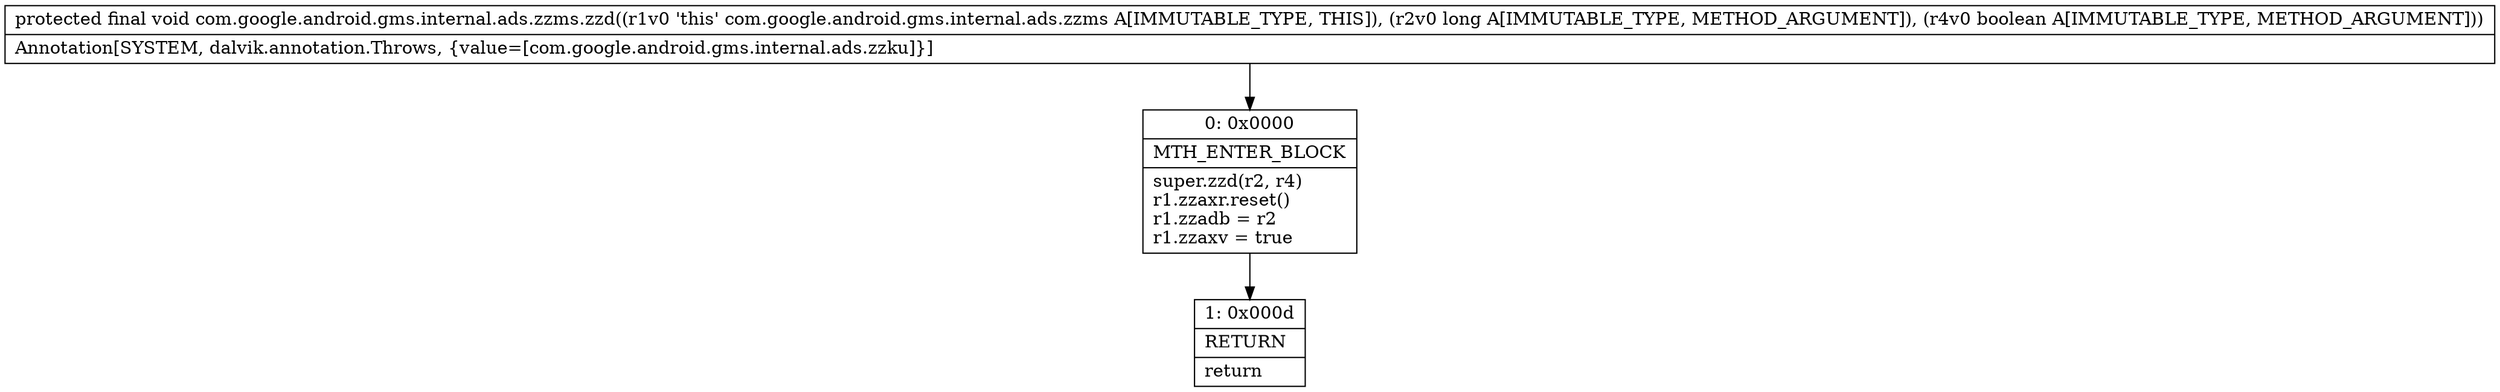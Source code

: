 digraph "CFG forcom.google.android.gms.internal.ads.zzms.zzd(JZ)V" {
Node_0 [shape=record,label="{0\:\ 0x0000|MTH_ENTER_BLOCK\l|super.zzd(r2, r4)\lr1.zzaxr.reset()\lr1.zzadb = r2\lr1.zzaxv = true\l}"];
Node_1 [shape=record,label="{1\:\ 0x000d|RETURN\l|return\l}"];
MethodNode[shape=record,label="{protected final void com.google.android.gms.internal.ads.zzms.zzd((r1v0 'this' com.google.android.gms.internal.ads.zzms A[IMMUTABLE_TYPE, THIS]), (r2v0 long A[IMMUTABLE_TYPE, METHOD_ARGUMENT]), (r4v0 boolean A[IMMUTABLE_TYPE, METHOD_ARGUMENT]))  | Annotation[SYSTEM, dalvik.annotation.Throws, \{value=[com.google.android.gms.internal.ads.zzku]\}]\l}"];
MethodNode -> Node_0;
Node_0 -> Node_1;
}

